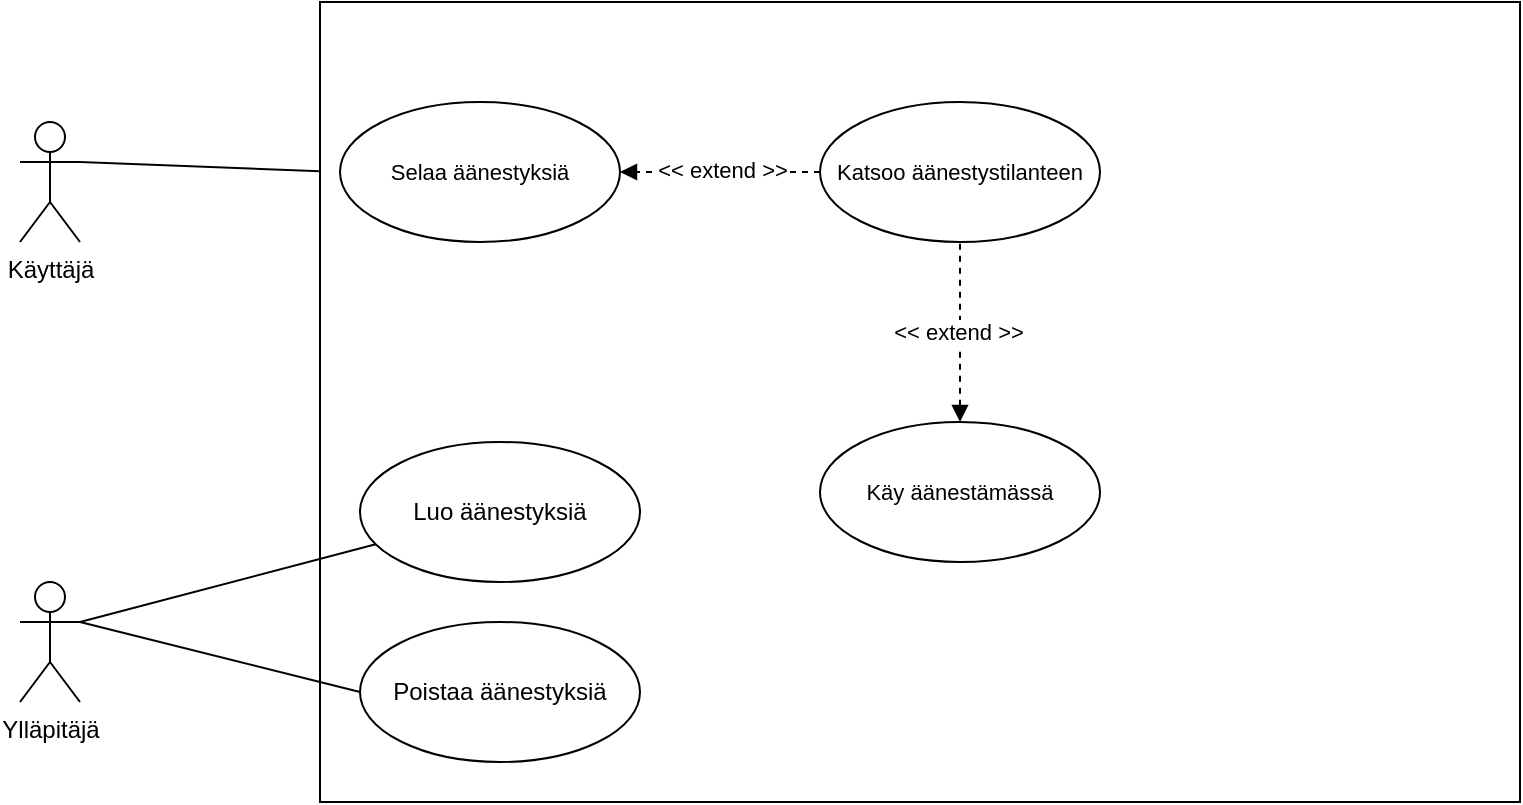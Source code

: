 <mxfile version="21.6.5" type="device">
  <diagram name="Page-1" id="DVh-3-7f99UDJsiKIqVd">
    <mxGraphModel dx="989" dy="577" grid="1" gridSize="10" guides="1" tooltips="1" connect="1" arrows="1" fold="1" page="1" pageScale="1" pageWidth="1169" pageHeight="827" math="0" shadow="0">
      <root>
        <mxCell id="0" />
        <mxCell id="1" parent="0" />
        <mxCell id="MsYP8HL7TBaLGh4n33zJ-11" style="edgeStyle=none;shape=connector;rounded=0;orthogonalLoop=1;jettySize=auto;html=1;exitX=1;exitY=0.333;exitDx=0;exitDy=0;exitPerimeter=0;entryX=0;entryY=0.5;entryDx=0;entryDy=0;labelBackgroundColor=default;strokeColor=default;fontFamily=Helvetica;fontSize=11;fontColor=default;endArrow=none;endFill=0;" edge="1" parent="1" source="MsYP8HL7TBaLGh4n33zJ-1" target="MsYP8HL7TBaLGh4n33zJ-10">
          <mxGeometry relative="1" as="geometry" />
        </mxCell>
        <mxCell id="MsYP8HL7TBaLGh4n33zJ-1" value="Käyttäjä" style="shape=umlActor;verticalLabelPosition=bottom;verticalAlign=top;html=1;outlineConnect=0;" vertex="1" parent="1">
          <mxGeometry x="130" y="300" width="30" height="60" as="geometry" />
        </mxCell>
        <mxCell id="MsYP8HL7TBaLGh4n33zJ-2" value="Ylläpitäjä" style="shape=umlActor;verticalLabelPosition=bottom;verticalAlign=top;html=1;outlineConnect=0;" vertex="1" parent="1">
          <mxGeometry x="130" y="530" width="30" height="60" as="geometry" />
        </mxCell>
        <mxCell id="MsYP8HL7TBaLGh4n33zJ-5" value="" style="rounded=0;whiteSpace=wrap;html=1;" vertex="1" parent="1">
          <mxGeometry x="280" y="240" width="600" height="400" as="geometry" />
        </mxCell>
        <mxCell id="MsYP8HL7TBaLGh4n33zJ-6" value="Poistaa äänestyksiä" style="ellipse;whiteSpace=wrap;html=1;" vertex="1" parent="1">
          <mxGeometry x="300" y="550" width="140" height="70" as="geometry" />
        </mxCell>
        <mxCell id="MsYP8HL7TBaLGh4n33zJ-7" value="Luo äänestyksiä" style="ellipse;whiteSpace=wrap;html=1;" vertex="1" parent="1">
          <mxGeometry x="300" y="460" width="140" height="70" as="geometry" />
        </mxCell>
        <mxCell id="MsYP8HL7TBaLGh4n33zJ-9" style="rounded=0;orthogonalLoop=1;jettySize=auto;html=1;exitX=1;exitY=0.333;exitDx=0;exitDy=0;exitPerimeter=0;endArrow=none;endFill=0;" edge="1" parent="1" source="MsYP8HL7TBaLGh4n33zJ-2" target="MsYP8HL7TBaLGh4n33zJ-7">
          <mxGeometry relative="1" as="geometry" />
        </mxCell>
        <mxCell id="MsYP8HL7TBaLGh4n33zJ-8" style="rounded=0;orthogonalLoop=1;jettySize=auto;html=1;exitX=1;exitY=0.333;exitDx=0;exitDy=0;exitPerimeter=0;entryX=0;entryY=0.5;entryDx=0;entryDy=0;endArrow=none;endFill=0;" edge="1" parent="1" source="MsYP8HL7TBaLGh4n33zJ-2" target="MsYP8HL7TBaLGh4n33zJ-6">
          <mxGeometry relative="1" as="geometry" />
        </mxCell>
        <mxCell id="MsYP8HL7TBaLGh4n33zJ-10" value="Selaa äänestyksiä" style="ellipse;whiteSpace=wrap;html=1;fontFamily=Helvetica;fontSize=11;fontColor=default;" vertex="1" parent="1">
          <mxGeometry x="290" y="290" width="140" height="70" as="geometry" />
        </mxCell>
        <mxCell id="MsYP8HL7TBaLGh4n33zJ-13" style="edgeStyle=none;shape=connector;rounded=0;orthogonalLoop=1;jettySize=auto;html=1;exitX=0;exitY=0.5;exitDx=0;exitDy=0;entryX=1;entryY=0.5;entryDx=0;entryDy=0;labelBackgroundColor=default;strokeColor=default;fontFamily=Helvetica;fontSize=11;fontColor=default;endArrow=block;endFill=1;dashed=1;" edge="1" parent="1" source="MsYP8HL7TBaLGh4n33zJ-12" target="MsYP8HL7TBaLGh4n33zJ-10">
          <mxGeometry relative="1" as="geometry" />
        </mxCell>
        <mxCell id="MsYP8HL7TBaLGh4n33zJ-17" value="&amp;lt;&amp;lt; extend &amp;gt;&amp;gt;" style="edgeLabel;html=1;align=center;verticalAlign=middle;resizable=0;points=[];fontSize=11;fontFamily=Helvetica;fontColor=default;" vertex="1" connectable="0" parent="MsYP8HL7TBaLGh4n33zJ-13">
          <mxGeometry x="-0.013" y="-1" relative="1" as="geometry">
            <mxPoint as="offset" />
          </mxGeometry>
        </mxCell>
        <mxCell id="MsYP8HL7TBaLGh4n33zJ-12" value="Katsoo äänestystilanteen" style="ellipse;whiteSpace=wrap;html=1;fontFamily=Helvetica;fontSize=11;fontColor=default;" vertex="1" parent="1">
          <mxGeometry x="530" y="290" width="140" height="70" as="geometry" />
        </mxCell>
        <mxCell id="MsYP8HL7TBaLGh4n33zJ-18" style="edgeStyle=none;shape=connector;rounded=0;orthogonalLoop=1;jettySize=auto;html=1;exitX=0.5;exitY=0;exitDx=0;exitDy=0;entryX=0.5;entryY=1;entryDx=0;entryDy=0;labelBackgroundColor=default;strokeColor=default;fontFamily=Helvetica;fontSize=11;fontColor=default;endArrow=none;endFill=0;dashed=1;startArrow=block;startFill=1;" edge="1" parent="1" source="MsYP8HL7TBaLGh4n33zJ-14" target="MsYP8HL7TBaLGh4n33zJ-12">
          <mxGeometry relative="1" as="geometry" />
        </mxCell>
        <mxCell id="MsYP8HL7TBaLGh4n33zJ-19" value="&amp;lt;&amp;lt; extend &amp;gt;&amp;gt;" style="edgeLabel;html=1;align=center;verticalAlign=middle;resizable=0;points=[];fontSize=11;fontFamily=Helvetica;fontColor=default;" vertex="1" connectable="0" parent="MsYP8HL7TBaLGh4n33zJ-18">
          <mxGeometry x="-0.002" y="1" relative="1" as="geometry">
            <mxPoint as="offset" />
          </mxGeometry>
        </mxCell>
        <mxCell id="MsYP8HL7TBaLGh4n33zJ-14" value="Käy äänestämässä" style="ellipse;whiteSpace=wrap;html=1;fontFamily=Helvetica;fontSize=11;fontColor=default;" vertex="1" parent="1">
          <mxGeometry x="530" y="450" width="140" height="70" as="geometry" />
        </mxCell>
      </root>
    </mxGraphModel>
  </diagram>
</mxfile>
